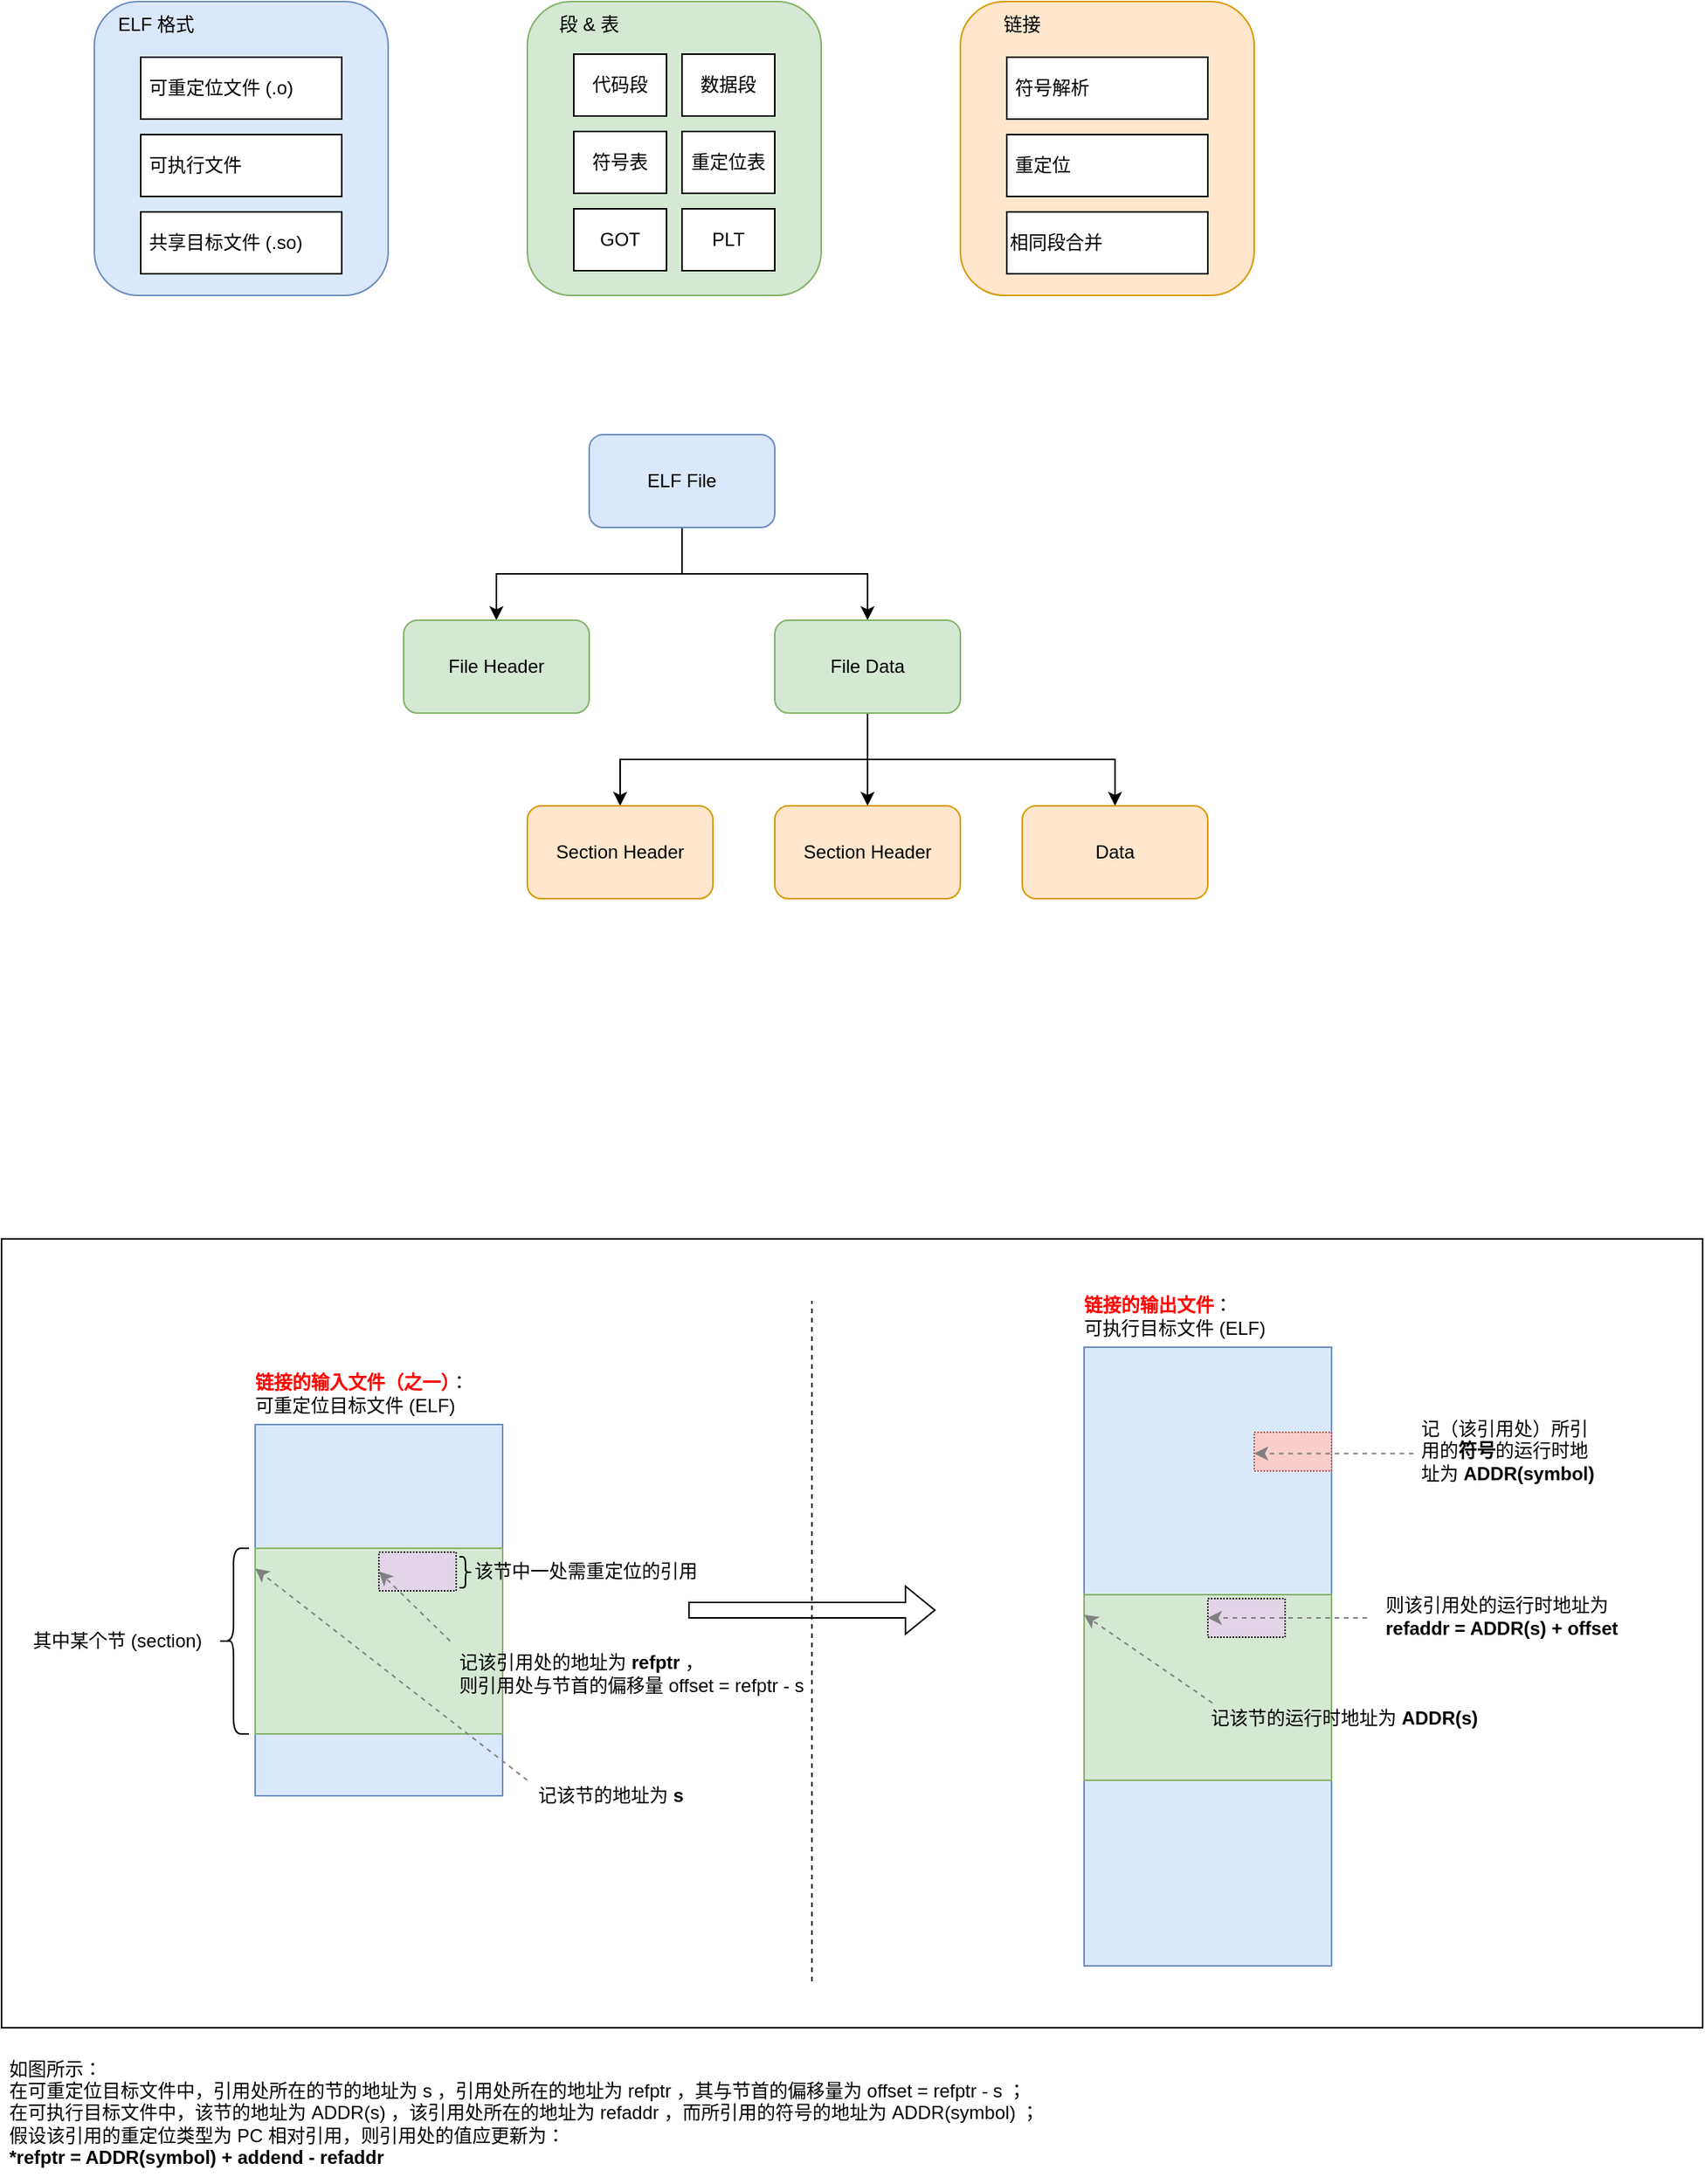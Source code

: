 <mxfile version="24.7.17">
  <diagram id="t7FN1J7S0VMh5OFUgebC" name="Page-1">
    <mxGraphModel dx="968" dy="718" grid="1" gridSize="10" guides="1" tooltips="1" connect="1" arrows="1" fold="1" page="1" pageScale="1" pageWidth="850" pageHeight="1100" math="0" shadow="0">
      <root>
        <mxCell id="0" />
        <mxCell id="1" parent="0" />
        <mxCell id="JfohEZ_55UUp1KpHhdcC-55" value="" style="rounded=0;whiteSpace=wrap;html=1;" vertex="1" parent="1">
          <mxGeometry x="20" y="880" width="1100" height="510" as="geometry" />
        </mxCell>
        <mxCell id="V88zC6PgAYDIskZQS7Pl-1" value="" style="rounded=1;whiteSpace=wrap;html=1;fillColor=#dae8fc;strokeColor=#6c8ebf;" parent="1" vertex="1">
          <mxGeometry x="80" y="80" width="190" height="190" as="geometry" />
        </mxCell>
        <mxCell id="V88zC6PgAYDIskZQS7Pl-2" value="&amp;nbsp;可重定位文件 (.o)" style="rounded=0;whiteSpace=wrap;html=1;align=left;" parent="1" vertex="1">
          <mxGeometry x="110" y="116" width="130" height="40" as="geometry" />
        </mxCell>
        <mxCell id="V88zC6PgAYDIskZQS7Pl-3" value="&amp;nbsp;可执行文件" style="rounded=0;whiteSpace=wrap;html=1;align=left;" parent="1" vertex="1">
          <mxGeometry x="110" y="166" width="130" height="40" as="geometry" />
        </mxCell>
        <mxCell id="V88zC6PgAYDIskZQS7Pl-4" value="&amp;nbsp;共享目标文件 (.so)" style="rounded=0;whiteSpace=wrap;html=1;align=left;" parent="1" vertex="1">
          <mxGeometry x="110" y="216" width="130" height="40" as="geometry" />
        </mxCell>
        <mxCell id="V88zC6PgAYDIskZQS7Pl-5" value="" style="rounded=1;whiteSpace=wrap;html=1;fillColor=#d5e8d4;strokeColor=#82b366;" parent="1" vertex="1">
          <mxGeometry x="360" y="80" width="190" height="190" as="geometry" />
        </mxCell>
        <mxCell id="V88zC6PgAYDIskZQS7Pl-6" value="代码段" style="rounded=0;whiteSpace=wrap;html=1;" parent="1" vertex="1">
          <mxGeometry x="390" y="114" width="60" height="40" as="geometry" />
        </mxCell>
        <mxCell id="V88zC6PgAYDIskZQS7Pl-7" value="符号表" style="rounded=0;whiteSpace=wrap;html=1;align=center;" parent="1" vertex="1">
          <mxGeometry x="390" y="164" width="60" height="40" as="geometry" />
        </mxCell>
        <mxCell id="V88zC6PgAYDIskZQS7Pl-8" value="GOT" style="rounded=0;whiteSpace=wrap;html=1;align=center;" parent="1" vertex="1">
          <mxGeometry x="390" y="214" width="60" height="40" as="geometry" />
        </mxCell>
        <mxCell id="V88zC6PgAYDIskZQS7Pl-9" value="数据段" style="rounded=0;whiteSpace=wrap;html=1;" parent="1" vertex="1">
          <mxGeometry x="460" y="114" width="60" height="40" as="geometry" />
        </mxCell>
        <mxCell id="V88zC6PgAYDIskZQS7Pl-10" value="重定位表" style="rounded=0;whiteSpace=wrap;html=1;align=center;" parent="1" vertex="1">
          <mxGeometry x="460" y="164" width="60" height="40" as="geometry" />
        </mxCell>
        <mxCell id="V88zC6PgAYDIskZQS7Pl-11" value="PLT" style="rounded=0;whiteSpace=wrap;html=1;align=center;" parent="1" vertex="1">
          <mxGeometry x="460" y="214" width="60" height="40" as="geometry" />
        </mxCell>
        <mxCell id="V88zC6PgAYDIskZQS7Pl-12" value="ELF 格式" style="text;html=1;strokeColor=none;fillColor=none;align=center;verticalAlign=middle;whiteSpace=wrap;rounded=0;" parent="1" vertex="1">
          <mxGeometry x="90" y="80" width="60" height="30" as="geometry" />
        </mxCell>
        <mxCell id="V88zC6PgAYDIskZQS7Pl-13" value="段 &amp;amp; 表" style="text;html=1;strokeColor=none;fillColor=none;align=center;verticalAlign=middle;whiteSpace=wrap;rounded=0;" parent="1" vertex="1">
          <mxGeometry x="370" y="80" width="60" height="30" as="geometry" />
        </mxCell>
        <mxCell id="V88zC6PgAYDIskZQS7Pl-14" value="" style="rounded=1;whiteSpace=wrap;html=1;fillColor=#ffe6cc;strokeColor=#d79b00;" parent="1" vertex="1">
          <mxGeometry x="640" y="80" width="190" height="190" as="geometry" />
        </mxCell>
        <mxCell id="V88zC6PgAYDIskZQS7Pl-21" value="链接" style="text;html=1;strokeColor=none;fillColor=none;align=center;verticalAlign=middle;whiteSpace=wrap;rounded=0;" parent="1" vertex="1">
          <mxGeometry x="650" y="80" width="60" height="30" as="geometry" />
        </mxCell>
        <mxCell id="V88zC6PgAYDIskZQS7Pl-22" value="&amp;nbsp;符号解析" style="rounded=0;whiteSpace=wrap;html=1;align=left;" parent="1" vertex="1">
          <mxGeometry x="670" y="116" width="130" height="40" as="geometry" />
        </mxCell>
        <mxCell id="V88zC6PgAYDIskZQS7Pl-23" value="&amp;nbsp;重定位" style="rounded=0;whiteSpace=wrap;html=1;align=left;" parent="1" vertex="1">
          <mxGeometry x="670" y="166" width="130" height="40" as="geometry" />
        </mxCell>
        <mxCell id="V88zC6PgAYDIskZQS7Pl-24" value="相同段合并" style="rounded=0;whiteSpace=wrap;html=1;align=left;" parent="1" vertex="1">
          <mxGeometry x="670" y="216" width="130" height="40" as="geometry" />
        </mxCell>
        <mxCell id="3FYaiepF8dSlRP_U1blk-6" style="edgeStyle=orthogonalEdgeStyle;rounded=0;orthogonalLoop=1;jettySize=auto;html=1;exitX=0.5;exitY=1;exitDx=0;exitDy=0;" parent="1" source="3FYaiepF8dSlRP_U1blk-1" target="3FYaiepF8dSlRP_U1blk-2" edge="1">
          <mxGeometry relative="1" as="geometry" />
        </mxCell>
        <mxCell id="3FYaiepF8dSlRP_U1blk-7" style="edgeStyle=orthogonalEdgeStyle;rounded=0;orthogonalLoop=1;jettySize=auto;html=1;exitX=0.5;exitY=1;exitDx=0;exitDy=0;" parent="1" source="3FYaiepF8dSlRP_U1blk-1" target="3FYaiepF8dSlRP_U1blk-3" edge="1">
          <mxGeometry relative="1" as="geometry" />
        </mxCell>
        <mxCell id="3FYaiepF8dSlRP_U1blk-1" value="ELF File" style="rounded=1;whiteSpace=wrap;html=1;fillColor=#dae8fc;strokeColor=#6c8ebf;" parent="1" vertex="1">
          <mxGeometry x="400" y="360" width="120" height="60" as="geometry" />
        </mxCell>
        <mxCell id="3FYaiepF8dSlRP_U1blk-2" value="File Header" style="rounded=1;whiteSpace=wrap;html=1;fillColor=#d5e8d4;strokeColor=#82b366;" parent="1" vertex="1">
          <mxGeometry x="280" y="480" width="120" height="60" as="geometry" />
        </mxCell>
        <mxCell id="3FYaiepF8dSlRP_U1blk-9" style="edgeStyle=orthogonalEdgeStyle;rounded=0;orthogonalLoop=1;jettySize=auto;html=1;exitX=0.5;exitY=1;exitDx=0;exitDy=0;entryX=0.5;entryY=0;entryDx=0;entryDy=0;" parent="1" source="3FYaiepF8dSlRP_U1blk-3" target="3FYaiepF8dSlRP_U1blk-5" edge="1">
          <mxGeometry relative="1" as="geometry" />
        </mxCell>
        <mxCell id="3FYaiepF8dSlRP_U1blk-10" style="edgeStyle=orthogonalEdgeStyle;rounded=0;orthogonalLoop=1;jettySize=auto;html=1;exitX=0.5;exitY=1;exitDx=0;exitDy=0;" parent="1" source="3FYaiepF8dSlRP_U1blk-3" target="3FYaiepF8dSlRP_U1blk-4" edge="1">
          <mxGeometry relative="1" as="geometry" />
        </mxCell>
        <mxCell id="3FYaiepF8dSlRP_U1blk-11" style="edgeStyle=orthogonalEdgeStyle;rounded=0;orthogonalLoop=1;jettySize=auto;html=1;exitX=0.5;exitY=1;exitDx=0;exitDy=0;entryX=0.5;entryY=0;entryDx=0;entryDy=0;" parent="1" source="3FYaiepF8dSlRP_U1blk-3" target="3FYaiepF8dSlRP_U1blk-8" edge="1">
          <mxGeometry relative="1" as="geometry" />
        </mxCell>
        <mxCell id="3FYaiepF8dSlRP_U1blk-3" value="File Data" style="rounded=1;whiteSpace=wrap;html=1;fillColor=#d5e8d4;strokeColor=#82b366;" parent="1" vertex="1">
          <mxGeometry x="520" y="480" width="120" height="60" as="geometry" />
        </mxCell>
        <mxCell id="3FYaiepF8dSlRP_U1blk-4" value="Section Header" style="rounded=1;whiteSpace=wrap;html=1;fillColor=#ffe6cc;strokeColor=#d79b00;" parent="1" vertex="1">
          <mxGeometry x="360" y="600" width="120" height="60" as="geometry" />
        </mxCell>
        <mxCell id="3FYaiepF8dSlRP_U1blk-5" value="Section Header" style="rounded=1;whiteSpace=wrap;html=1;fillColor=#ffe6cc;strokeColor=#d79b00;" parent="1" vertex="1">
          <mxGeometry x="520" y="600" width="120" height="60" as="geometry" />
        </mxCell>
        <mxCell id="3FYaiepF8dSlRP_U1blk-8" value="Data" style="rounded=1;whiteSpace=wrap;html=1;fillColor=#ffe6cc;strokeColor=#d79b00;" parent="1" vertex="1">
          <mxGeometry x="680" y="600" width="120" height="60" as="geometry" />
        </mxCell>
        <mxCell id="JfohEZ_55UUp1KpHhdcC-1" value="" style="rounded=0;whiteSpace=wrap;html=1;fillColor=#dae8fc;strokeColor=#6c8ebf;" vertex="1" parent="1">
          <mxGeometry x="184" y="1000" width="160" height="240" as="geometry" />
        </mxCell>
        <mxCell id="JfohEZ_55UUp1KpHhdcC-2" value="&lt;b&gt;&lt;font color=&quot;#ff0000&quot;&gt;链接的输入文件（之一）&lt;/font&gt;&lt;/b&gt;：&lt;br&gt;可重定位目标文件 (ELF)" style="text;html=1;align=left;verticalAlign=middle;whiteSpace=wrap;rounded=0;spacing=0;" vertex="1" parent="1">
          <mxGeometry x="184" y="960" width="170" height="40" as="geometry" />
        </mxCell>
        <mxCell id="JfohEZ_55UUp1KpHhdcC-3" value="" style="rounded=0;whiteSpace=wrap;html=1;fillColor=#d5e8d4;strokeColor=#82b366;" vertex="1" parent="1">
          <mxGeometry x="184" y="1080" width="160" height="120" as="geometry" />
        </mxCell>
        <mxCell id="JfohEZ_55UUp1KpHhdcC-5" value="" style="rounded=0;whiteSpace=wrap;html=1;fillColor=#e1d5e7;strokeColor=default;dashed=1;dashPattern=1 1;" vertex="1" parent="1">
          <mxGeometry x="264" y="1082.5" width="50" height="25" as="geometry" />
        </mxCell>
        <mxCell id="JfohEZ_55UUp1KpHhdcC-6" value="" style="shape=curlyBracket;whiteSpace=wrap;html=1;rounded=1;labelPosition=left;verticalLabelPosition=middle;align=right;verticalAlign=middle;" vertex="1" parent="1">
          <mxGeometry x="160" y="1080" width="20" height="120" as="geometry" />
        </mxCell>
        <mxCell id="JfohEZ_55UUp1KpHhdcC-8" value="其中某个节 (section)" style="text;html=1;align=center;verticalAlign=middle;whiteSpace=wrap;rounded=0;" vertex="1" parent="1">
          <mxGeometry x="30" y="1125" width="130" height="30" as="geometry" />
        </mxCell>
        <mxCell id="JfohEZ_55UUp1KpHhdcC-9" value="" style="shape=curlyBracket;whiteSpace=wrap;html=1;rounded=1;flipH=1;labelPosition=right;verticalLabelPosition=middle;align=left;verticalAlign=middle;" vertex="1" parent="1">
          <mxGeometry x="316" y="1085.5" width="8" height="20" as="geometry" />
        </mxCell>
        <mxCell id="JfohEZ_55UUp1KpHhdcC-10" value="该节中一处需重定位的引用" style="text;html=1;align=left;verticalAlign=middle;whiteSpace=wrap;rounded=0;" vertex="1" parent="1">
          <mxGeometry x="324" y="1080" width="166" height="30" as="geometry" />
        </mxCell>
        <mxCell id="JfohEZ_55UUp1KpHhdcC-12" value="&lt;div style=&quot;&quot;&gt;&lt;span style=&quot;background-color: initial; font-weight: normal;&quot;&gt;记该引用处的地址为&lt;/span&gt;&lt;span style=&quot;background-color: initial;&quot;&gt; refptr &lt;/span&gt;&lt;span style=&quot;background-color: initial; font-weight: normal;&quot;&gt;，&lt;/span&gt;&lt;/div&gt;&lt;div style=&quot;&quot;&gt;&lt;span style=&quot;font-weight: 400;&quot;&gt;则引用处与节首的偏移量 offset = refptr - s&amp;nbsp;&lt;/span&gt;&lt;/div&gt;" style="text;html=1;align=left;verticalAlign=middle;whiteSpace=wrap;rounded=0;fontStyle=1" vertex="1" parent="1">
          <mxGeometry x="313.5" y="1142.5" width="236.5" height="37.5" as="geometry" />
        </mxCell>
        <mxCell id="JfohEZ_55UUp1KpHhdcC-15" value="&lt;span style=&quot;font-weight: normal;&quot;&gt;记该节的地址为&lt;/span&gt; s" style="text;html=1;align=center;verticalAlign=middle;whiteSpace=wrap;rounded=0;fontStyle=1" vertex="1" parent="1">
          <mxGeometry x="360" y="1230" width="108" height="20" as="geometry" />
        </mxCell>
        <mxCell id="JfohEZ_55UUp1KpHhdcC-17" value="" style="endArrow=classic;html=1;rounded=0;entryX=0;entryY=0.5;entryDx=0;entryDy=0;dashed=1;strokeColor=#808080;exitX=0.788;exitY=0.5;exitDx=0;exitDy=0;exitPerimeter=0;" edge="1" parent="1" source="JfohEZ_55UUp1KpHhdcC-3" target="JfohEZ_55UUp1KpHhdcC-5">
          <mxGeometry width="50" height="50" relative="1" as="geometry">
            <mxPoint x="360" y="1150" as="sourcePoint" />
            <mxPoint x="514" y="1040" as="targetPoint" />
          </mxGeometry>
        </mxCell>
        <mxCell id="JfohEZ_55UUp1KpHhdcC-19" value="" style="endArrow=classic;html=1;rounded=0;entryX=0;entryY=0.5;entryDx=0;entryDy=0;dashed=1;strokeColor=#808080;" edge="1" parent="1">
          <mxGeometry width="50" height="50" relative="1" as="geometry">
            <mxPoint x="360" y="1230" as="sourcePoint" />
            <mxPoint x="184" y="1093" as="targetPoint" />
          </mxGeometry>
        </mxCell>
        <mxCell id="JfohEZ_55UUp1KpHhdcC-20" value="&lt;div&gt;如图所示：&lt;/div&gt;在可重定位目标文件中，引用处所在的节的地址为 s ，引用处所在的地址为 refptr ，其与节首的偏移量为 offset = refptr - s ；&lt;div&gt;在可执行目标文件中，该节的地址为 ADDR(s) ，该引用处所在的地址为 refaddr ，而所引用的符号的地址为 ADDR(symbol) ；&lt;/div&gt;&lt;div&gt;假设该引用的重定位类型为 PC 相对引用，则引用处的值应更新为：&lt;/div&gt;&lt;div&gt;&lt;b&gt;*refptr = ADDR(symbol) + addend - refaddr&lt;/b&gt;&amp;nbsp;&lt;/div&gt;" style="text;html=1;align=left;verticalAlign=middle;whiteSpace=wrap;rounded=0;spacing=5;strokeColor=none;dashed=1;" vertex="1" parent="1">
          <mxGeometry x="20" y="1400" width="700" height="90" as="geometry" />
        </mxCell>
        <mxCell id="JfohEZ_55UUp1KpHhdcC-21" value="" style="rounded=0;whiteSpace=wrap;html=1;fillColor=#dae8fc;strokeColor=#6c8ebf;" vertex="1" parent="1">
          <mxGeometry x="720" y="950" width="160" height="400" as="geometry" />
        </mxCell>
        <mxCell id="JfohEZ_55UUp1KpHhdcC-22" value="&lt;b&gt;&lt;font color=&quot;#ff0000&quot;&gt;链接的输出文件&lt;/font&gt;&lt;/b&gt;：&lt;br&gt;可执行目标文件 (ELF)" style="text;html=1;align=left;verticalAlign=middle;whiteSpace=wrap;rounded=0;spacing=0;" vertex="1" parent="1">
          <mxGeometry x="720" y="910" width="170" height="40" as="geometry" />
        </mxCell>
        <mxCell id="JfohEZ_55UUp1KpHhdcC-23" value="" style="rounded=0;whiteSpace=wrap;html=1;fillColor=#d5e8d4;strokeColor=#82b366;" vertex="1" parent="1">
          <mxGeometry x="720" y="1110" width="160" height="120" as="geometry" />
        </mxCell>
        <mxCell id="JfohEZ_55UUp1KpHhdcC-24" value="" style="rounded=0;whiteSpace=wrap;html=1;fillColor=#e1d5e7;strokeColor=default;dashed=1;dashPattern=1 1;" vertex="1" parent="1">
          <mxGeometry x="800" y="1112.5" width="50" height="25" as="geometry" />
        </mxCell>
        <mxCell id="JfohEZ_55UUp1KpHhdcC-29" value="&lt;span style=&quot;font-weight: normal;&quot;&gt;则该引用处的运行时地址为&lt;/span&gt;&lt;div&gt;&lt;span&gt;refaddr = ADDR(s) + offset&lt;/span&gt;&lt;/div&gt;" style="text;html=1;align=left;verticalAlign=middle;whiteSpace=wrap;rounded=0;fontStyle=1" vertex="1" parent="1">
          <mxGeometry x="913" y="1105" width="165" height="37.5" as="geometry" />
        </mxCell>
        <mxCell id="JfohEZ_55UUp1KpHhdcC-30" value="记该节的运行时地址为 &lt;b&gt;ADDR(s)&lt;/b&gt;" style="text;html=1;align=left;verticalAlign=middle;whiteSpace=wrap;rounded=0;fontStyle=0" vertex="1" parent="1">
          <mxGeometry x="800" y="1180" width="180" height="20" as="geometry" />
        </mxCell>
        <mxCell id="JfohEZ_55UUp1KpHhdcC-31" value="" style="endArrow=classic;html=1;rounded=0;entryX=0;entryY=0.5;entryDx=0;entryDy=0;dashed=1;strokeColor=#808080;fontStyle=1" edge="1" parent="1" target="JfohEZ_55UUp1KpHhdcC-24">
          <mxGeometry width="50" height="50" relative="1" as="geometry">
            <mxPoint x="903" y="1125" as="sourcePoint" />
            <mxPoint x="1050" y="1070" as="targetPoint" />
          </mxGeometry>
        </mxCell>
        <mxCell id="JfohEZ_55UUp1KpHhdcC-32" value="" style="endArrow=classic;html=1;rounded=0;entryX=0;entryY=0.5;entryDx=0;entryDy=0;dashed=1;strokeColor=#808080;" edge="1" parent="1">
          <mxGeometry width="50" height="50" relative="1" as="geometry">
            <mxPoint x="803" y="1180" as="sourcePoint" />
            <mxPoint x="720" y="1123" as="targetPoint" />
          </mxGeometry>
        </mxCell>
        <mxCell id="JfohEZ_55UUp1KpHhdcC-47" value="" style="rounded=0;whiteSpace=wrap;html=1;fillColor=#f8cecc;strokeColor=#b85450;dashed=1;dashPattern=1 1;" vertex="1" parent="1">
          <mxGeometry x="830" y="1005" width="50" height="25" as="geometry" />
        </mxCell>
        <mxCell id="JfohEZ_55UUp1KpHhdcC-50" value="&lt;span style=&quot;font-weight: normal;&quot;&gt;记（该引用处）所引用的&lt;/span&gt;符号&lt;span style=&quot;font-weight: normal;&quot;&gt;的运行时地址为 &lt;/span&gt;ADDR(symbol)&lt;div&gt;&lt;br&gt;&lt;/div&gt;" style="text;html=1;align=left;verticalAlign=middle;whiteSpace=wrap;rounded=0;fontStyle=1" vertex="1" parent="1">
          <mxGeometry x="935.5" y="1005" width="120" height="37.5" as="geometry" />
        </mxCell>
        <mxCell id="JfohEZ_55UUp1KpHhdcC-51" value="" style="endArrow=classic;html=1;rounded=0;entryX=0;entryY=0.5;entryDx=0;entryDy=0;dashed=1;strokeColor=#808080;fontStyle=1" edge="1" parent="1">
          <mxGeometry width="50" height="50" relative="1" as="geometry">
            <mxPoint x="933" y="1018.75" as="sourcePoint" />
            <mxPoint x="830" y="1018.75" as="targetPoint" />
          </mxGeometry>
        </mxCell>
        <mxCell id="JfohEZ_55UUp1KpHhdcC-52" value="" style="endArrow=none;dashed=1;html=1;rounded=0;" edge="1" parent="1">
          <mxGeometry width="50" height="50" relative="1" as="geometry">
            <mxPoint x="544" y="1360" as="sourcePoint" />
            <mxPoint x="544" y="920" as="targetPoint" />
          </mxGeometry>
        </mxCell>
        <mxCell id="JfohEZ_55UUp1KpHhdcC-53" value="" style="shape=flexArrow;endArrow=classic;html=1;rounded=0;" edge="1" parent="1">
          <mxGeometry width="50" height="50" relative="1" as="geometry">
            <mxPoint x="464" y="1120" as="sourcePoint" />
            <mxPoint x="624" y="1120" as="targetPoint" />
          </mxGeometry>
        </mxCell>
      </root>
    </mxGraphModel>
  </diagram>
</mxfile>
